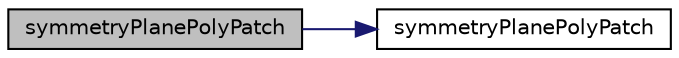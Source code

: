 digraph "symmetryPlanePolyPatch"
{
  bgcolor="transparent";
  edge [fontname="Helvetica",fontsize="10",labelfontname="Helvetica",labelfontsize="10"];
  node [fontname="Helvetica",fontsize="10",shape=record];
  rankdir="LR";
  Node9 [label="symmetryPlanePolyPatch",height=0.2,width=0.4,color="black", fillcolor="grey75", style="filled", fontcolor="black"];
  Node9 -> Node10 [color="midnightblue",fontsize="10",style="solid",fontname="Helvetica"];
  Node10 [label="symmetryPlanePolyPatch",height=0.2,width=0.4,color="black",URL="$a28621.html#acfe0724a8c840fc91d05d46cd3fdafde",tooltip="Construct from components. "];
}
